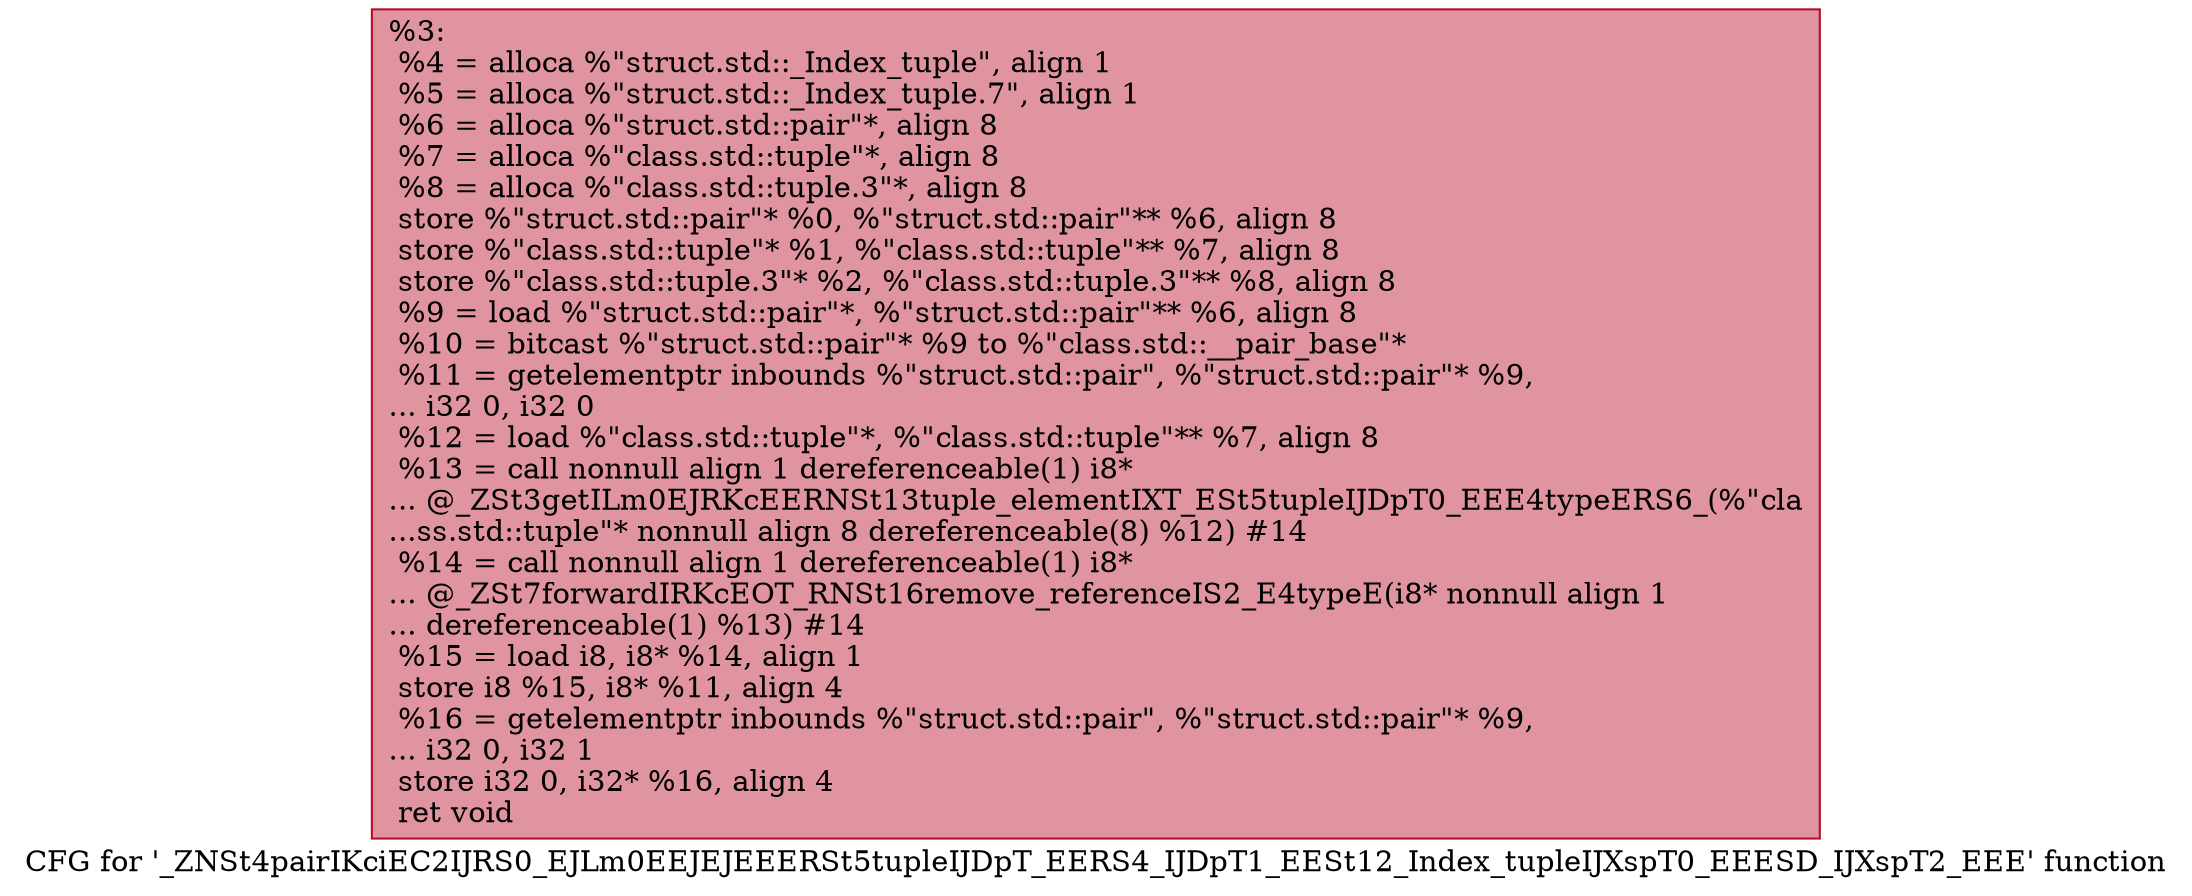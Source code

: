 digraph "CFG for '_ZNSt4pairIKciEC2IJRS0_EJLm0EEJEJEEERSt5tupleIJDpT_EERS4_IJDpT1_EESt12_Index_tupleIJXspT0_EEESD_IJXspT2_EEE' function" {
	label="CFG for '_ZNSt4pairIKciEC2IJRS0_EJLm0EEJEJEEERSt5tupleIJDpT_EERS4_IJDpT1_EESt12_Index_tupleIJXspT0_EEESD_IJXspT2_EEE' function";

	Node0x557bfd52b340 [shape=record,color="#b70d28ff", style=filled, fillcolor="#b70d2870",label="{%3:\l  %4 = alloca %\"struct.std::_Index_tuple\", align 1\l  %5 = alloca %\"struct.std::_Index_tuple.7\", align 1\l  %6 = alloca %\"struct.std::pair\"*, align 8\l  %7 = alloca %\"class.std::tuple\"*, align 8\l  %8 = alloca %\"class.std::tuple.3\"*, align 8\l  store %\"struct.std::pair\"* %0, %\"struct.std::pair\"** %6, align 8\l  store %\"class.std::tuple\"* %1, %\"class.std::tuple\"** %7, align 8\l  store %\"class.std::tuple.3\"* %2, %\"class.std::tuple.3\"** %8, align 8\l  %9 = load %\"struct.std::pair\"*, %\"struct.std::pair\"** %6, align 8\l  %10 = bitcast %\"struct.std::pair\"* %9 to %\"class.std::__pair_base\"*\l  %11 = getelementptr inbounds %\"struct.std::pair\", %\"struct.std::pair\"* %9,\l... i32 0, i32 0\l  %12 = load %\"class.std::tuple\"*, %\"class.std::tuple\"** %7, align 8\l  %13 = call nonnull align 1 dereferenceable(1) i8*\l... @_ZSt3getILm0EJRKcEERNSt13tuple_elementIXT_ESt5tupleIJDpT0_EEE4typeERS6_(%\"cla\l...ss.std::tuple\"* nonnull align 8 dereferenceable(8) %12) #14\l  %14 = call nonnull align 1 dereferenceable(1) i8*\l... @_ZSt7forwardIRKcEOT_RNSt16remove_referenceIS2_E4typeE(i8* nonnull align 1\l... dereferenceable(1) %13) #14\l  %15 = load i8, i8* %14, align 1\l  store i8 %15, i8* %11, align 4\l  %16 = getelementptr inbounds %\"struct.std::pair\", %\"struct.std::pair\"* %9,\l... i32 0, i32 1\l  store i32 0, i32* %16, align 4\l  ret void\l}"];
}
